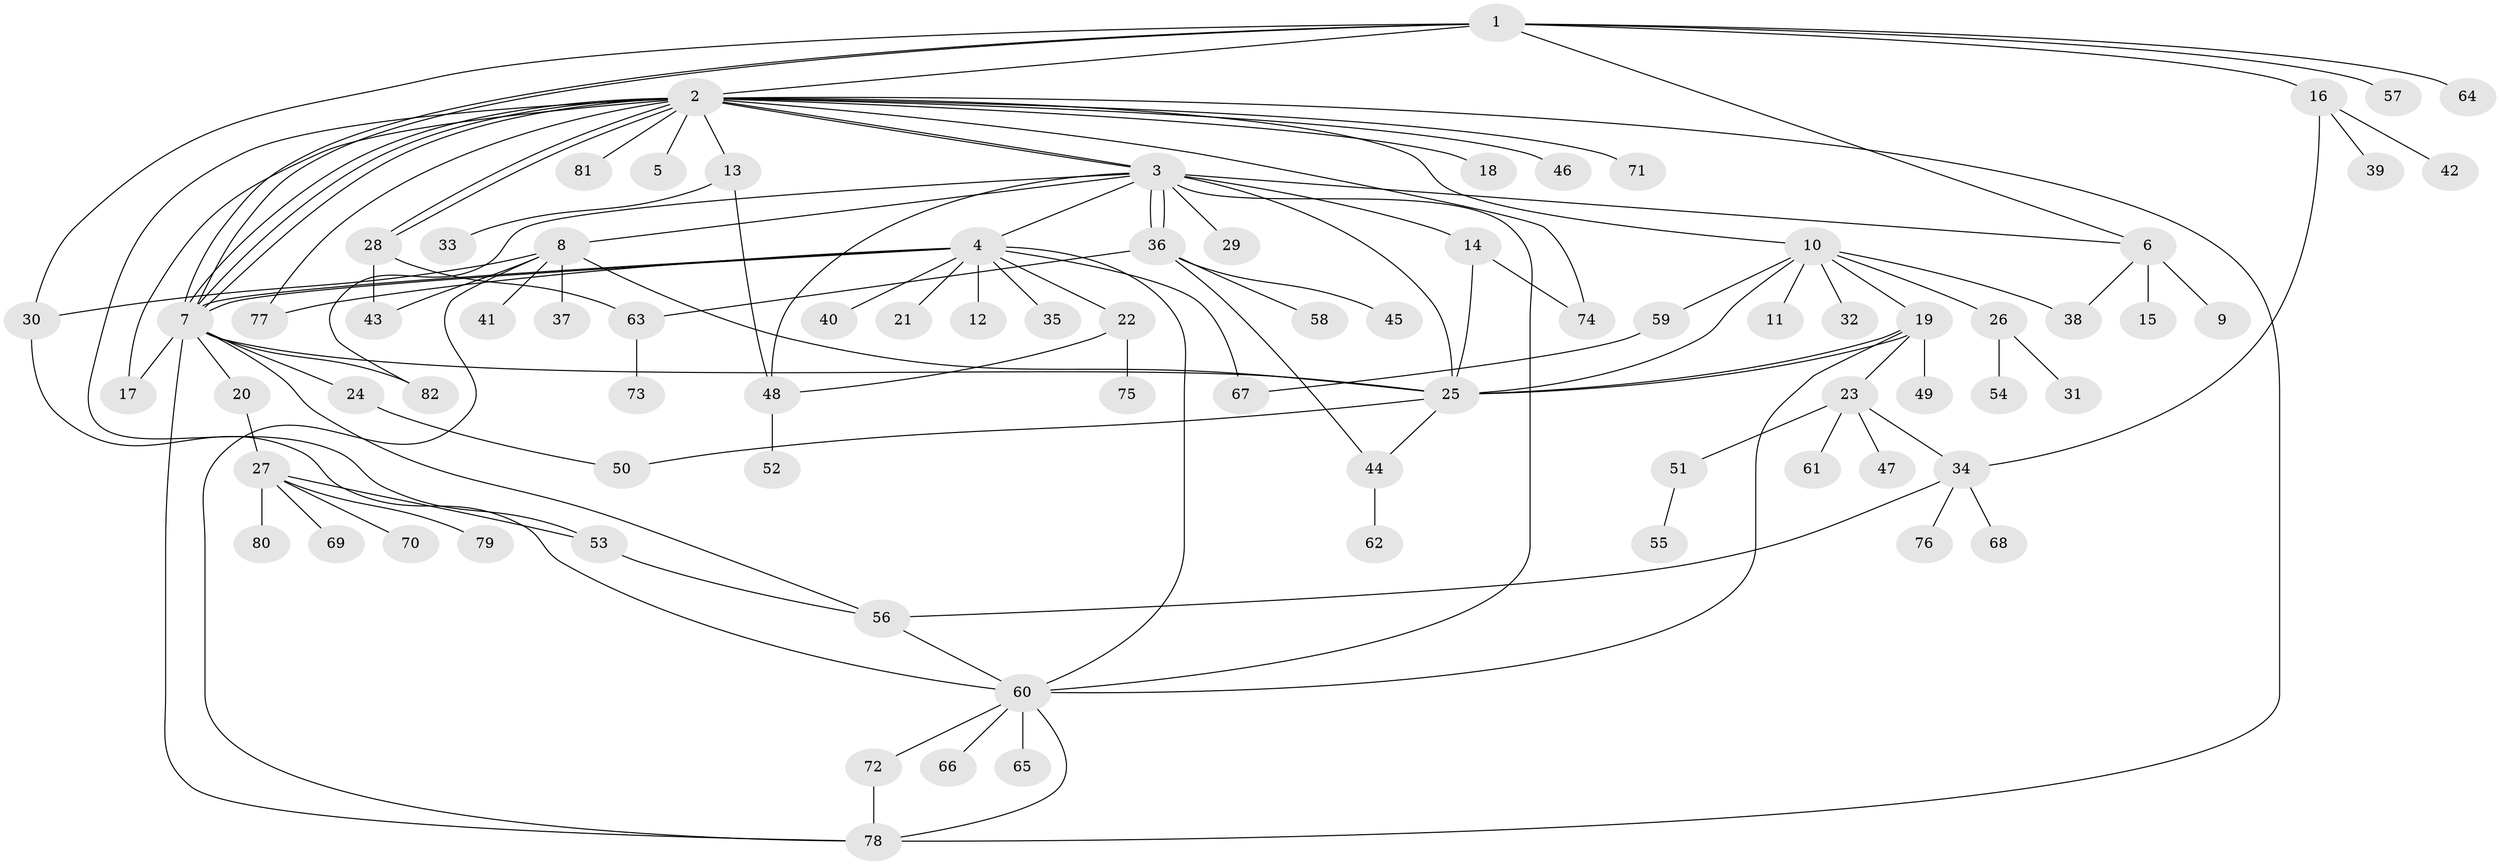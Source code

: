 // coarse degree distribution, {7: 0.04838709677419355, 20: 0.016129032258064516, 18: 0.016129032258064516, 11: 0.016129032258064516, 1: 0.532258064516129, 4: 0.04838709677419355, 14: 0.016129032258064516, 6: 0.03225806451612903, 8: 0.016129032258064516, 2: 0.14516129032258066, 3: 0.08064516129032258, 9: 0.016129032258064516, 5: 0.016129032258064516}
// Generated by graph-tools (version 1.1) at 2025/23/03/03/25 07:23:53]
// undirected, 82 vertices, 122 edges
graph export_dot {
graph [start="1"]
  node [color=gray90,style=filled];
  1;
  2;
  3;
  4;
  5;
  6;
  7;
  8;
  9;
  10;
  11;
  12;
  13;
  14;
  15;
  16;
  17;
  18;
  19;
  20;
  21;
  22;
  23;
  24;
  25;
  26;
  27;
  28;
  29;
  30;
  31;
  32;
  33;
  34;
  35;
  36;
  37;
  38;
  39;
  40;
  41;
  42;
  43;
  44;
  45;
  46;
  47;
  48;
  49;
  50;
  51;
  52;
  53;
  54;
  55;
  56;
  57;
  58;
  59;
  60;
  61;
  62;
  63;
  64;
  65;
  66;
  67;
  68;
  69;
  70;
  71;
  72;
  73;
  74;
  75;
  76;
  77;
  78;
  79;
  80;
  81;
  82;
  1 -- 2;
  1 -- 6;
  1 -- 7;
  1 -- 7;
  1 -- 16;
  1 -- 30;
  1 -- 57;
  1 -- 64;
  2 -- 3;
  2 -- 3;
  2 -- 5;
  2 -- 7;
  2 -- 7;
  2 -- 7;
  2 -- 10;
  2 -- 13;
  2 -- 17;
  2 -- 18;
  2 -- 28;
  2 -- 28;
  2 -- 46;
  2 -- 53;
  2 -- 71;
  2 -- 74;
  2 -- 77;
  2 -- 78;
  2 -- 81;
  3 -- 4;
  3 -- 6;
  3 -- 8;
  3 -- 14;
  3 -- 25;
  3 -- 29;
  3 -- 36;
  3 -- 36;
  3 -- 48;
  3 -- 60;
  3 -- 82;
  4 -- 7;
  4 -- 7;
  4 -- 12;
  4 -- 21;
  4 -- 22;
  4 -- 35;
  4 -- 40;
  4 -- 60;
  4 -- 67;
  4 -- 77;
  6 -- 9;
  6 -- 15;
  6 -- 38;
  7 -- 17;
  7 -- 20;
  7 -- 24;
  7 -- 25;
  7 -- 56;
  7 -- 78;
  7 -- 82;
  8 -- 25;
  8 -- 30;
  8 -- 37;
  8 -- 41;
  8 -- 43;
  8 -- 78;
  10 -- 11;
  10 -- 19;
  10 -- 25;
  10 -- 26;
  10 -- 32;
  10 -- 38;
  10 -- 59;
  13 -- 33;
  13 -- 48;
  14 -- 25;
  14 -- 74;
  16 -- 34;
  16 -- 39;
  16 -- 42;
  19 -- 23;
  19 -- 25;
  19 -- 25;
  19 -- 49;
  19 -- 60;
  20 -- 27;
  22 -- 48;
  22 -- 75;
  23 -- 34;
  23 -- 47;
  23 -- 51;
  23 -- 61;
  24 -- 50;
  25 -- 44;
  25 -- 50;
  26 -- 31;
  26 -- 54;
  27 -- 53;
  27 -- 69;
  27 -- 70;
  27 -- 79;
  27 -- 80;
  28 -- 43;
  28 -- 63;
  30 -- 60;
  34 -- 56;
  34 -- 68;
  34 -- 76;
  36 -- 44;
  36 -- 45;
  36 -- 58;
  36 -- 63;
  44 -- 62;
  48 -- 52;
  51 -- 55;
  53 -- 56;
  56 -- 60;
  59 -- 67;
  60 -- 65;
  60 -- 66;
  60 -- 72;
  60 -- 78;
  63 -- 73;
  72 -- 78;
}
